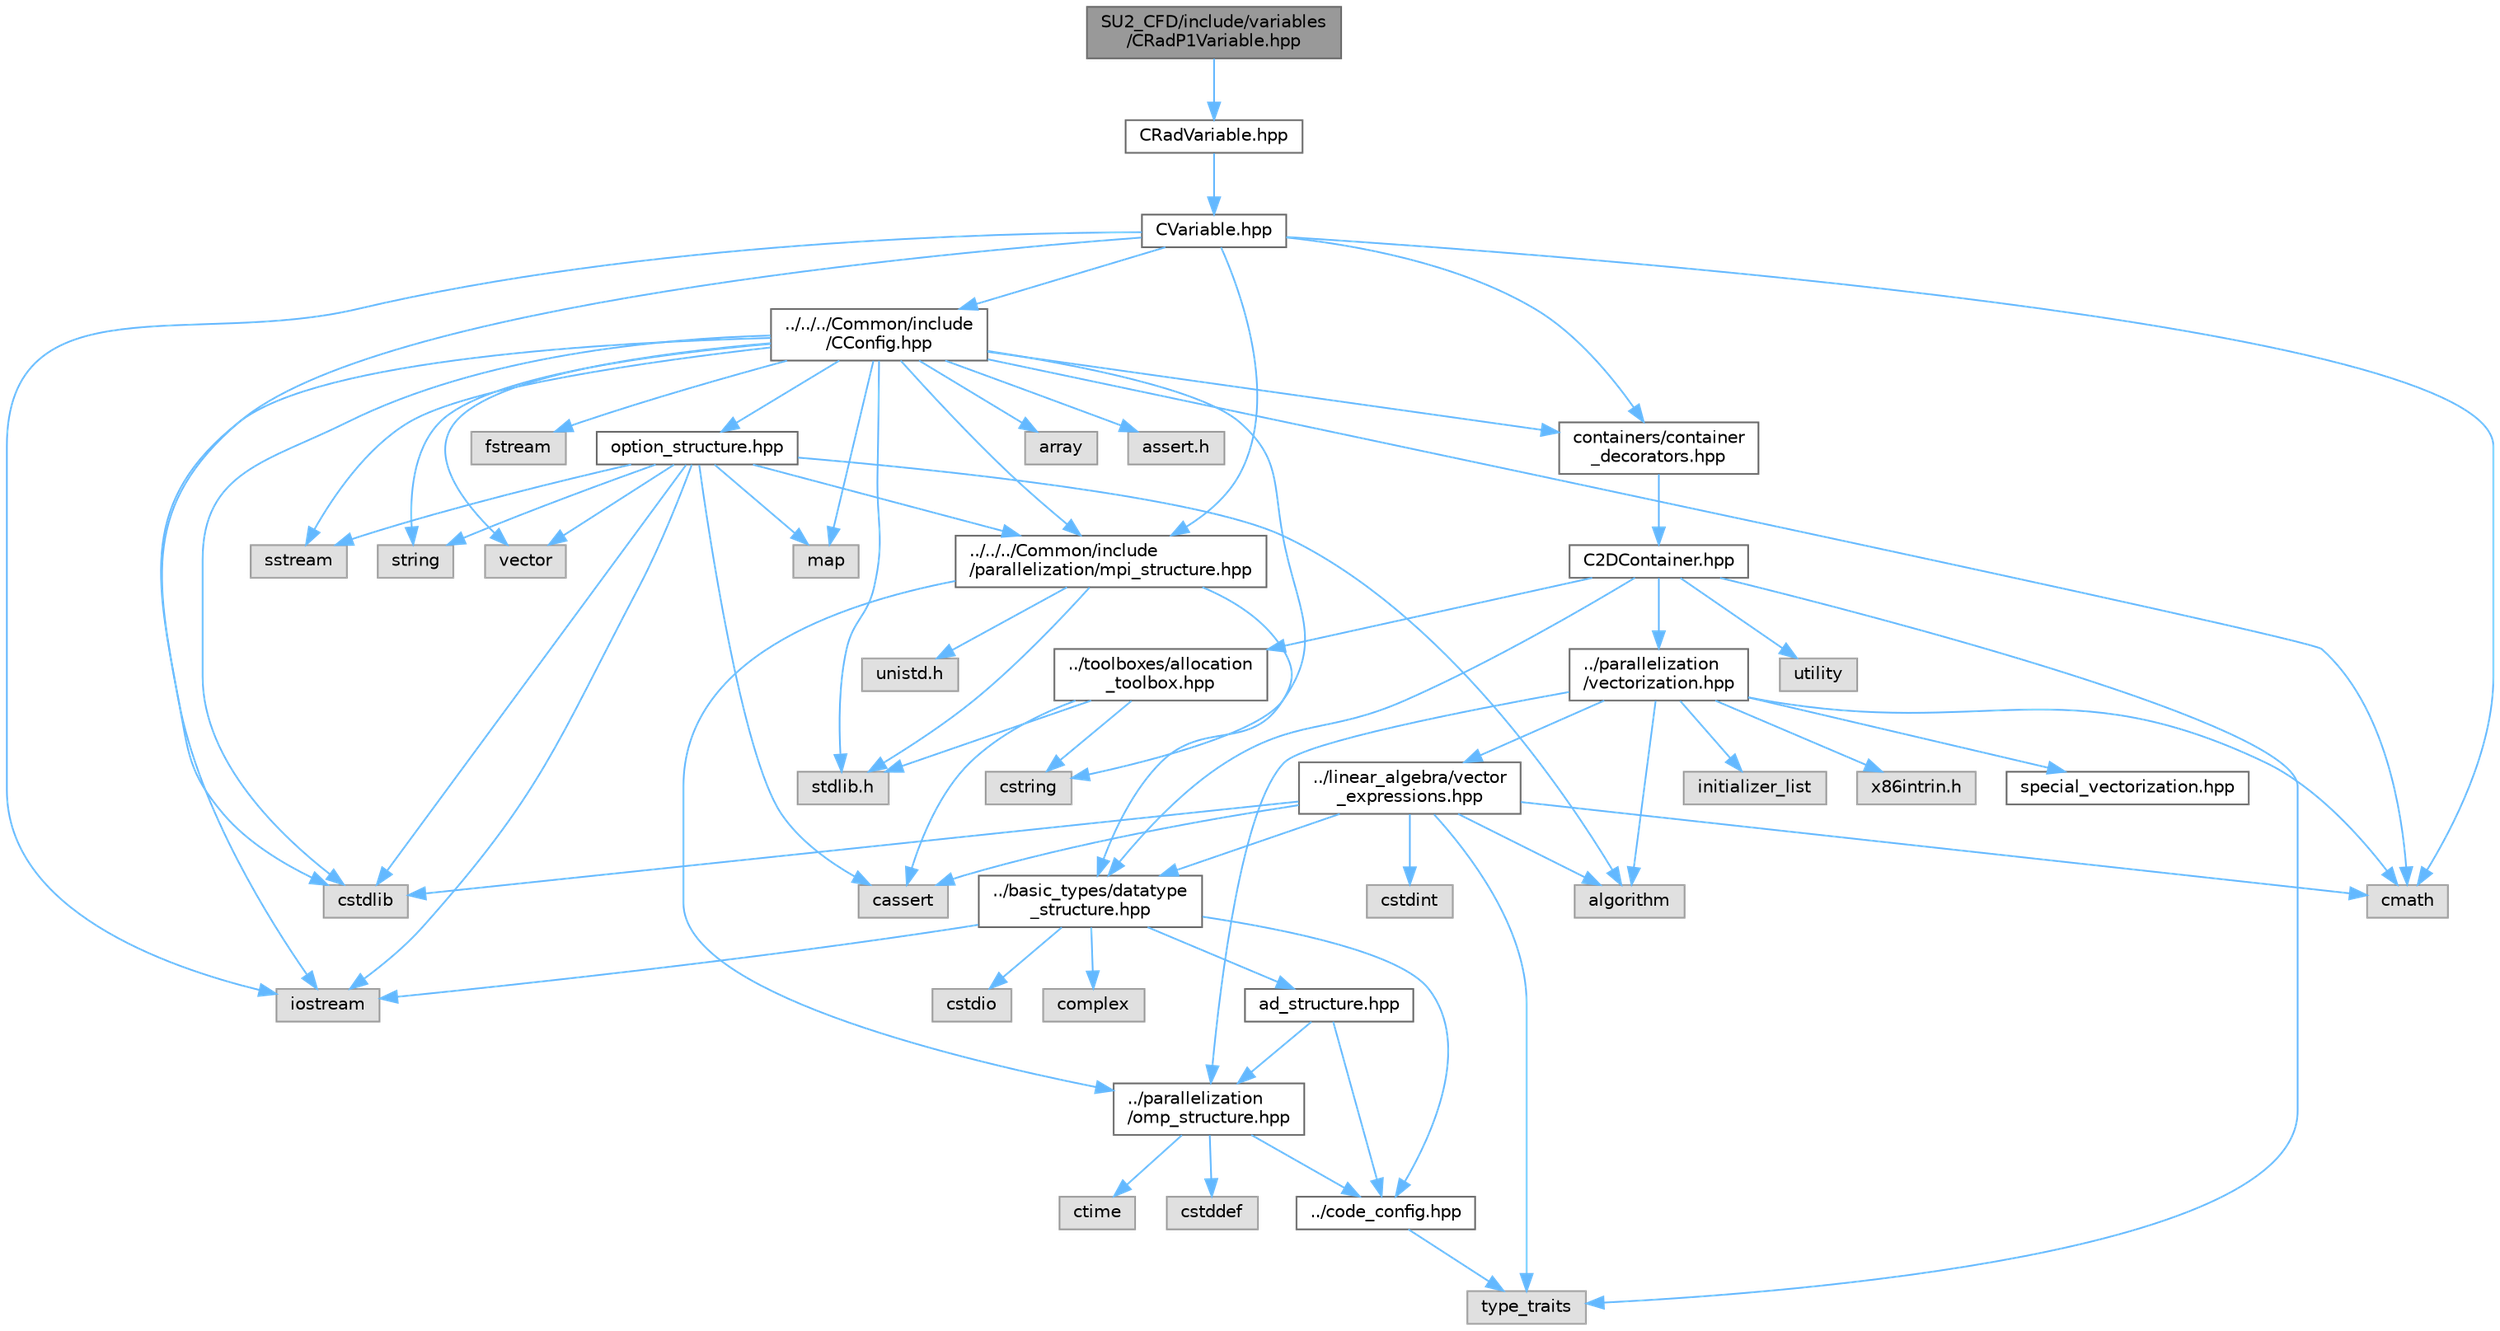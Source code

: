 digraph "SU2_CFD/include/variables/CRadP1Variable.hpp"
{
 // LATEX_PDF_SIZE
  bgcolor="transparent";
  edge [fontname=Helvetica,fontsize=10,labelfontname=Helvetica,labelfontsize=10];
  node [fontname=Helvetica,fontsize=10,shape=box,height=0.2,width=0.4];
  Node1 [id="Node000001",label="SU2_CFD/include/variables\l/CRadP1Variable.hpp",height=0.2,width=0.4,color="gray40", fillcolor="grey60", style="filled", fontcolor="black",tooltip="Class for defining the variables of the P1 radiation model."];
  Node1 -> Node2 [id="edge1_Node000001_Node000002",color="steelblue1",style="solid",tooltip=" "];
  Node2 [id="Node000002",label="CRadVariable.hpp",height=0.2,width=0.4,color="grey40", fillcolor="white", style="filled",URL="$CRadVariable_8hpp.html",tooltip="Class for defining the variables of the radiation solver."];
  Node2 -> Node3 [id="edge2_Node000002_Node000003",color="steelblue1",style="solid",tooltip=" "];
  Node3 [id="Node000003",label="CVariable.hpp",height=0.2,width=0.4,color="grey40", fillcolor="white", style="filled",URL="$CVariable_8hpp.html",tooltip="Declaration and inlines of the parent class for defining problem variables, function definitions in f..."];
  Node3 -> Node4 [id="edge3_Node000003_Node000004",color="steelblue1",style="solid",tooltip=" "];
  Node4 [id="Node000004",label="../../../Common/include\l/parallelization/mpi_structure.hpp",height=0.2,width=0.4,color="grey40", fillcolor="white", style="filled",URL="$mpi__structure_8hpp.html",tooltip="Headers of the mpi interface for generalized datatypes. The subroutines and functions are in the mpi_..."];
  Node4 -> Node5 [id="edge4_Node000004_Node000005",color="steelblue1",style="solid",tooltip=" "];
  Node5 [id="Node000005",label="stdlib.h",height=0.2,width=0.4,color="grey60", fillcolor="#E0E0E0", style="filled",tooltip=" "];
  Node4 -> Node6 [id="edge5_Node000004_Node000006",color="steelblue1",style="solid",tooltip=" "];
  Node6 [id="Node000006",label="../basic_types/datatype\l_structure.hpp",height=0.2,width=0.4,color="grey40", fillcolor="white", style="filled",URL="$datatype__structure_8hpp.html",tooltip="Headers for generalized datatypes, defines an interface for AD types."];
  Node6 -> Node7 [id="edge6_Node000006_Node000007",color="steelblue1",style="solid",tooltip=" "];
  Node7 [id="Node000007",label="iostream",height=0.2,width=0.4,color="grey60", fillcolor="#E0E0E0", style="filled",tooltip=" "];
  Node6 -> Node8 [id="edge7_Node000006_Node000008",color="steelblue1",style="solid",tooltip=" "];
  Node8 [id="Node000008",label="complex",height=0.2,width=0.4,color="grey60", fillcolor="#E0E0E0", style="filled",tooltip=" "];
  Node6 -> Node9 [id="edge8_Node000006_Node000009",color="steelblue1",style="solid",tooltip=" "];
  Node9 [id="Node000009",label="cstdio",height=0.2,width=0.4,color="grey60", fillcolor="#E0E0E0", style="filled",tooltip=" "];
  Node6 -> Node10 [id="edge9_Node000006_Node000010",color="steelblue1",style="solid",tooltip=" "];
  Node10 [id="Node000010",label="../code_config.hpp",height=0.2,width=0.4,color="grey40", fillcolor="white", style="filled",URL="$code__config_8hpp.html",tooltip="Header file for collecting common macros, definitions and type configurations."];
  Node10 -> Node11 [id="edge10_Node000010_Node000011",color="steelblue1",style="solid",tooltip=" "];
  Node11 [id="Node000011",label="type_traits",height=0.2,width=0.4,color="grey60", fillcolor="#E0E0E0", style="filled",tooltip=" "];
  Node6 -> Node12 [id="edge11_Node000006_Node000012",color="steelblue1",style="solid",tooltip=" "];
  Node12 [id="Node000012",label="ad_structure.hpp",height=0.2,width=0.4,color="grey40", fillcolor="white", style="filled",URL="$ad__structure_8hpp.html",tooltip="Main routines for the algorithmic differentiation (AD) structure."];
  Node12 -> Node10 [id="edge12_Node000012_Node000010",color="steelblue1",style="solid",tooltip=" "];
  Node12 -> Node13 [id="edge13_Node000012_Node000013",color="steelblue1",style="solid",tooltip=" "];
  Node13 [id="Node000013",label="../parallelization\l/omp_structure.hpp",height=0.2,width=0.4,color="grey40", fillcolor="white", style="filled",URL="$omp__structure_8hpp.html",tooltip="OpenMP interface header, provides compatibility functions if the code is built without OpenMP support..."];
  Node13 -> Node14 [id="edge14_Node000013_Node000014",color="steelblue1",style="solid",tooltip=" "];
  Node14 [id="Node000014",label="cstddef",height=0.2,width=0.4,color="grey60", fillcolor="#E0E0E0", style="filled",tooltip=" "];
  Node13 -> Node10 [id="edge15_Node000013_Node000010",color="steelblue1",style="solid",tooltip=" "];
  Node13 -> Node15 [id="edge16_Node000013_Node000015",color="steelblue1",style="solid",tooltip=" "];
  Node15 [id="Node000015",label="ctime",height=0.2,width=0.4,color="grey60", fillcolor="#E0E0E0", style="filled",tooltip=" "];
  Node4 -> Node16 [id="edge17_Node000004_Node000016",color="steelblue1",style="solid",tooltip=" "];
  Node16 [id="Node000016",label="unistd.h",height=0.2,width=0.4,color="grey60", fillcolor="#E0E0E0", style="filled",tooltip=" "];
  Node4 -> Node13 [id="edge18_Node000004_Node000013",color="steelblue1",style="solid",tooltip=" "];
  Node3 -> Node17 [id="edge19_Node000003_Node000017",color="steelblue1",style="solid",tooltip=" "];
  Node17 [id="Node000017",label="cmath",height=0.2,width=0.4,color="grey60", fillcolor="#E0E0E0", style="filled",tooltip=" "];
  Node3 -> Node7 [id="edge20_Node000003_Node000007",color="steelblue1",style="solid",tooltip=" "];
  Node3 -> Node18 [id="edge21_Node000003_Node000018",color="steelblue1",style="solid",tooltip=" "];
  Node18 [id="Node000018",label="cstdlib",height=0.2,width=0.4,color="grey60", fillcolor="#E0E0E0", style="filled",tooltip=" "];
  Node3 -> Node19 [id="edge22_Node000003_Node000019",color="steelblue1",style="solid",tooltip=" "];
  Node19 [id="Node000019",label="../../../Common/include\l/CConfig.hpp",height=0.2,width=0.4,color="grey40", fillcolor="white", style="filled",URL="$CConfig_8hpp.html",tooltip="All the information about the definition of the physical problem. The subroutines and functions are i..."];
  Node19 -> Node4 [id="edge23_Node000019_Node000004",color="steelblue1",style="solid",tooltip=" "];
  Node19 -> Node7 [id="edge24_Node000019_Node000007",color="steelblue1",style="solid",tooltip=" "];
  Node19 -> Node18 [id="edge25_Node000019_Node000018",color="steelblue1",style="solid",tooltip=" "];
  Node19 -> Node20 [id="edge26_Node000019_Node000020",color="steelblue1",style="solid",tooltip=" "];
  Node20 [id="Node000020",label="fstream",height=0.2,width=0.4,color="grey60", fillcolor="#E0E0E0", style="filled",tooltip=" "];
  Node19 -> Node21 [id="edge27_Node000019_Node000021",color="steelblue1",style="solid",tooltip=" "];
  Node21 [id="Node000021",label="sstream",height=0.2,width=0.4,color="grey60", fillcolor="#E0E0E0", style="filled",tooltip=" "];
  Node19 -> Node22 [id="edge28_Node000019_Node000022",color="steelblue1",style="solid",tooltip=" "];
  Node22 [id="Node000022",label="string",height=0.2,width=0.4,color="grey60", fillcolor="#E0E0E0", style="filled",tooltip=" "];
  Node19 -> Node23 [id="edge29_Node000019_Node000023",color="steelblue1",style="solid",tooltip=" "];
  Node23 [id="Node000023",label="cstring",height=0.2,width=0.4,color="grey60", fillcolor="#E0E0E0", style="filled",tooltip=" "];
  Node19 -> Node24 [id="edge30_Node000019_Node000024",color="steelblue1",style="solid",tooltip=" "];
  Node24 [id="Node000024",label="vector",height=0.2,width=0.4,color="grey60", fillcolor="#E0E0E0", style="filled",tooltip=" "];
  Node19 -> Node25 [id="edge31_Node000019_Node000025",color="steelblue1",style="solid",tooltip=" "];
  Node25 [id="Node000025",label="array",height=0.2,width=0.4,color="grey60", fillcolor="#E0E0E0", style="filled",tooltip=" "];
  Node19 -> Node5 [id="edge32_Node000019_Node000005",color="steelblue1",style="solid",tooltip=" "];
  Node19 -> Node17 [id="edge33_Node000019_Node000017",color="steelblue1",style="solid",tooltip=" "];
  Node19 -> Node26 [id="edge34_Node000019_Node000026",color="steelblue1",style="solid",tooltip=" "];
  Node26 [id="Node000026",label="map",height=0.2,width=0.4,color="grey60", fillcolor="#E0E0E0", style="filled",tooltip=" "];
  Node19 -> Node27 [id="edge35_Node000019_Node000027",color="steelblue1",style="solid",tooltip=" "];
  Node27 [id="Node000027",label="assert.h",height=0.2,width=0.4,color="grey60", fillcolor="#E0E0E0", style="filled",tooltip=" "];
  Node19 -> Node28 [id="edge36_Node000019_Node000028",color="steelblue1",style="solid",tooltip=" "];
  Node28 [id="Node000028",label="option_structure.hpp",height=0.2,width=0.4,color="grey40", fillcolor="white", style="filled",URL="$option__structure_8hpp.html",tooltip="Defines classes for referencing options for easy input in CConfig."];
  Node28 -> Node4 [id="edge37_Node000028_Node000004",color="steelblue1",style="solid",tooltip=" "];
  Node28 -> Node7 [id="edge38_Node000028_Node000007",color="steelblue1",style="solid",tooltip=" "];
  Node28 -> Node21 [id="edge39_Node000028_Node000021",color="steelblue1",style="solid",tooltip=" "];
  Node28 -> Node22 [id="edge40_Node000028_Node000022",color="steelblue1",style="solid",tooltip=" "];
  Node28 -> Node24 [id="edge41_Node000028_Node000024",color="steelblue1",style="solid",tooltip=" "];
  Node28 -> Node26 [id="edge42_Node000028_Node000026",color="steelblue1",style="solid",tooltip=" "];
  Node28 -> Node18 [id="edge43_Node000028_Node000018",color="steelblue1",style="solid",tooltip=" "];
  Node28 -> Node29 [id="edge44_Node000028_Node000029",color="steelblue1",style="solid",tooltip=" "];
  Node29 [id="Node000029",label="algorithm",height=0.2,width=0.4,color="grey60", fillcolor="#E0E0E0", style="filled",tooltip=" "];
  Node28 -> Node30 [id="edge45_Node000028_Node000030",color="steelblue1",style="solid",tooltip=" "];
  Node30 [id="Node000030",label="cassert",height=0.2,width=0.4,color="grey60", fillcolor="#E0E0E0", style="filled",tooltip=" "];
  Node19 -> Node31 [id="edge46_Node000019_Node000031",color="steelblue1",style="solid",tooltip=" "];
  Node31 [id="Node000031",label="containers/container\l_decorators.hpp",height=0.2,width=0.4,color="grey40", fillcolor="white", style="filled",URL="$container__decorators_8hpp.html",tooltip="Collection of small classes that decorate C2DContainer to augment its functionality,..."];
  Node31 -> Node32 [id="edge47_Node000031_Node000032",color="steelblue1",style="solid",tooltip=" "];
  Node32 [id="Node000032",label="C2DContainer.hpp",height=0.2,width=0.4,color="grey40", fillcolor="white", style="filled",URL="$C2DContainer_8hpp.html",tooltip="A templated vector/matrix object."];
  Node32 -> Node33 [id="edge48_Node000032_Node000033",color="steelblue1",style="solid",tooltip=" "];
  Node33 [id="Node000033",label="../toolboxes/allocation\l_toolbox.hpp",height=0.2,width=0.4,color="grey40", fillcolor="white", style="filled",URL="$allocation__toolbox_8hpp.html",tooltip="Helper function and classes for memory allocation. Focus on portability across platforms."];
  Node33 -> Node5 [id="edge49_Node000033_Node000005",color="steelblue1",style="solid",tooltip=" "];
  Node33 -> Node23 [id="edge50_Node000033_Node000023",color="steelblue1",style="solid",tooltip=" "];
  Node33 -> Node30 [id="edge51_Node000033_Node000030",color="steelblue1",style="solid",tooltip=" "];
  Node32 -> Node6 [id="edge52_Node000032_Node000006",color="steelblue1",style="solid",tooltip=" "];
  Node32 -> Node34 [id="edge53_Node000032_Node000034",color="steelblue1",style="solid",tooltip=" "];
  Node34 [id="Node000034",label="../parallelization\l/vectorization.hpp",height=0.2,width=0.4,color="grey40", fillcolor="white", style="filled",URL="$vectorization_8hpp.html",tooltip="Implementation of a portable SIMD type."];
  Node34 -> Node35 [id="edge54_Node000034_Node000035",color="steelblue1",style="solid",tooltip=" "];
  Node35 [id="Node000035",label="../linear_algebra/vector\l_expressions.hpp",height=0.2,width=0.4,color="grey40", fillcolor="white", style="filled",URL="$vector__expressions_8hpp.html",tooltip="Expression templates for vector types with coefficient-wise operations."];
  Node35 -> Node6 [id="edge55_Node000035_Node000006",color="steelblue1",style="solid",tooltip=" "];
  Node35 -> Node11 [id="edge56_Node000035_Node000011",color="steelblue1",style="solid",tooltip=" "];
  Node35 -> Node29 [id="edge57_Node000035_Node000029",color="steelblue1",style="solid",tooltip=" "];
  Node35 -> Node30 [id="edge58_Node000035_Node000030",color="steelblue1",style="solid",tooltip=" "];
  Node35 -> Node18 [id="edge59_Node000035_Node000018",color="steelblue1",style="solid",tooltip=" "];
  Node35 -> Node17 [id="edge60_Node000035_Node000017",color="steelblue1",style="solid",tooltip=" "];
  Node35 -> Node36 [id="edge61_Node000035_Node000036",color="steelblue1",style="solid",tooltip=" "];
  Node36 [id="Node000036",label="cstdint",height=0.2,width=0.4,color="grey60", fillcolor="#E0E0E0", style="filled",tooltip=" "];
  Node34 -> Node13 [id="edge62_Node000034_Node000013",color="steelblue1",style="solid",tooltip=" "];
  Node34 -> Node37 [id="edge63_Node000034_Node000037",color="steelblue1",style="solid",tooltip=" "];
  Node37 [id="Node000037",label="initializer_list",height=0.2,width=0.4,color="grey60", fillcolor="#E0E0E0", style="filled",tooltip=" "];
  Node34 -> Node29 [id="edge64_Node000034_Node000029",color="steelblue1",style="solid",tooltip=" "];
  Node34 -> Node17 [id="edge65_Node000034_Node000017",color="steelblue1",style="solid",tooltip=" "];
  Node34 -> Node38 [id="edge66_Node000034_Node000038",color="steelblue1",style="solid",tooltip=" "];
  Node38 [id="Node000038",label="x86intrin.h",height=0.2,width=0.4,color="grey60", fillcolor="#E0E0E0", style="filled",tooltip=" "];
  Node34 -> Node39 [id="edge67_Node000034_Node000039",color="steelblue1",style="solid",tooltip=" "];
  Node39 [id="Node000039",label="special_vectorization.hpp",height=0.2,width=0.4,color="grey40", fillcolor="white", style="filled",URL="$special__vectorization_8hpp.html",tooltip="Code generator header to create specializations of simd::Array."];
  Node32 -> Node40 [id="edge68_Node000032_Node000040",color="steelblue1",style="solid",tooltip=" "];
  Node40 [id="Node000040",label="utility",height=0.2,width=0.4,color="grey60", fillcolor="#E0E0E0", style="filled",tooltip=" "];
  Node32 -> Node11 [id="edge69_Node000032_Node000011",color="steelblue1",style="solid",tooltip=" "];
  Node3 -> Node31 [id="edge70_Node000003_Node000031",color="steelblue1",style="solid",tooltip=" "];
}
